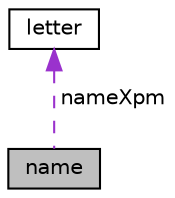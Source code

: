 digraph "name"
{
 // LATEX_PDF_SIZE
  edge [fontname="Helvetica",fontsize="10",labelfontname="Helvetica",labelfontsize="10"];
  node [fontname="Helvetica",fontsize="10",shape=record];
  Node1 [label="name",height=0.2,width=0.4,color="black", fillcolor="grey75", style="filled", fontcolor="black",tooltip="Struct that stores the name of a player."];
  Node2 -> Node1 [dir="back",color="darkorchid3",fontsize="10",style="dashed",label=" nameXpm" ,fontname="Helvetica"];
  Node2 [label="letter",height=0.2,width=0.4,color="black", fillcolor="white", style="filled",URL="$structletter.html",tooltip="Information about a letter - scancode, char, lower or upper case, sprite and xpm image."];
}
